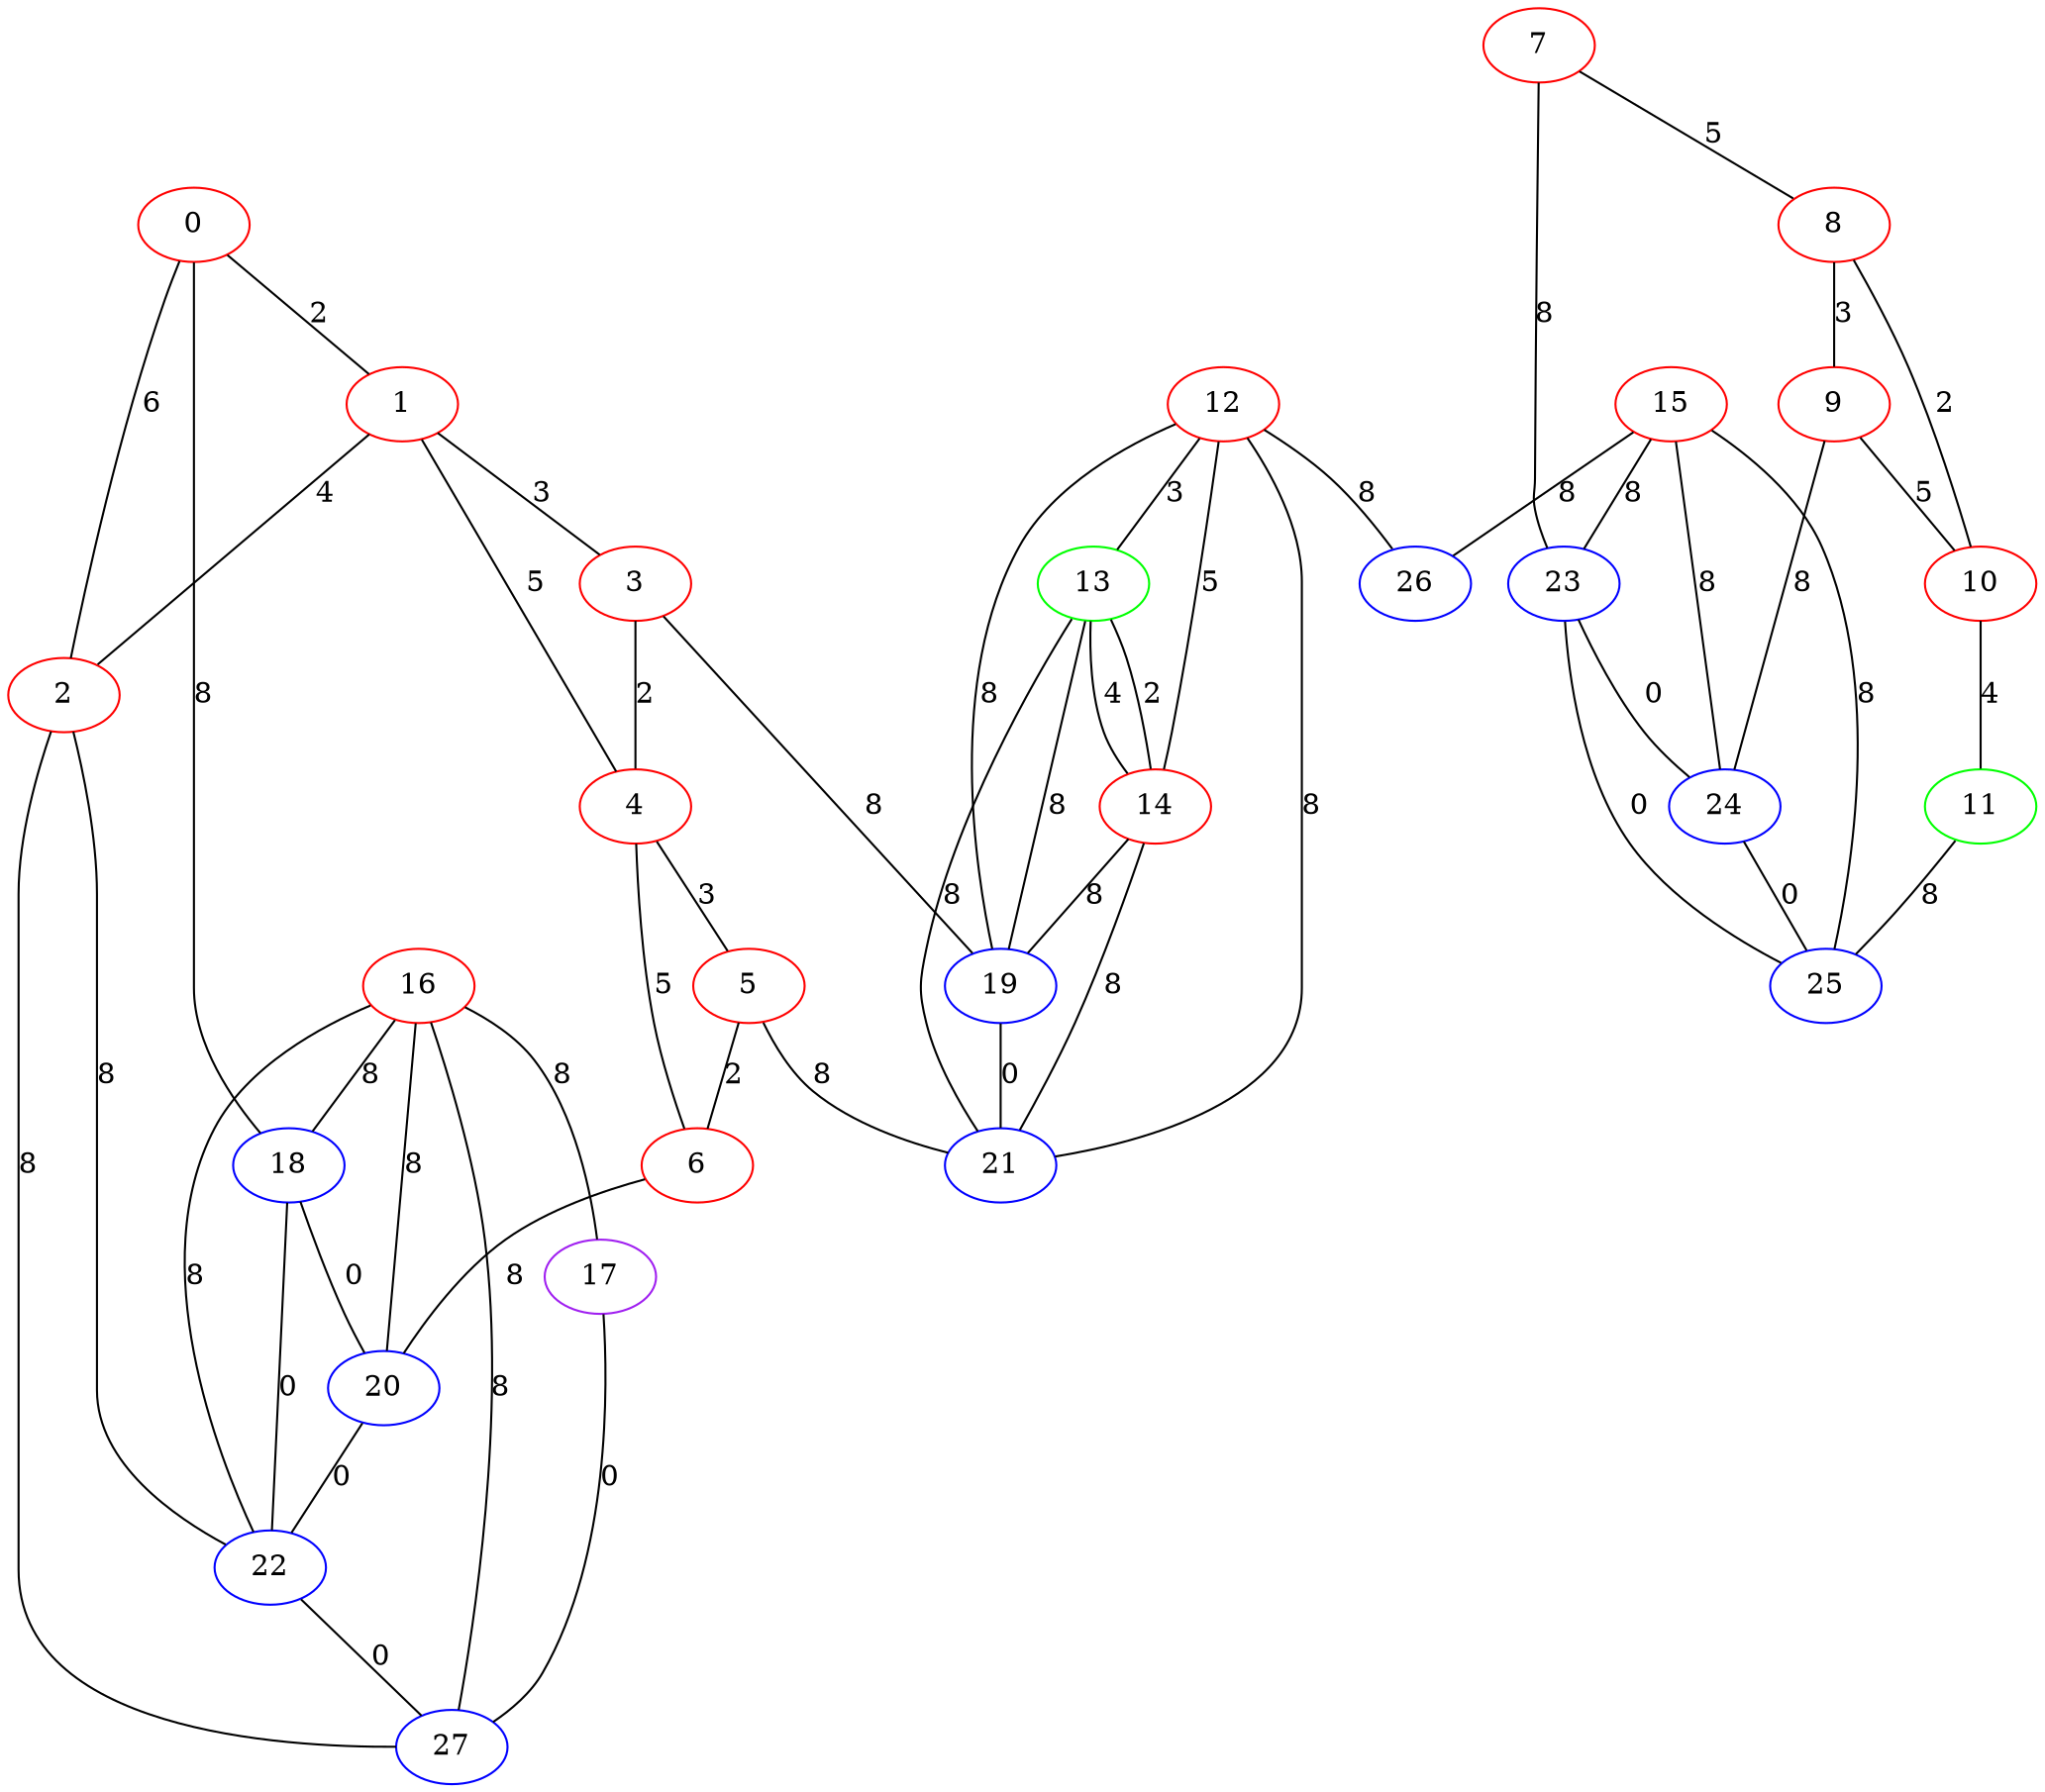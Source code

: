 graph "" {
0 [color=red, weight=1];
1 [color=red, weight=1];
2 [color=red, weight=1];
3 [color=red, weight=1];
4 [color=red, weight=1];
5 [color=red, weight=1];
6 [color=red, weight=1];
7 [color=red, weight=1];
8 [color=red, weight=1];
9 [color=red, weight=1];
10 [color=red, weight=1];
11 [color=green, weight=2];
12 [color=red, weight=1];
13 [color=green, weight=2];
14 [color=red, weight=1];
15 [color=red, weight=1];
16 [color=red, weight=1];
17 [color=purple, weight=4];
18 [color=blue, weight=3];
19 [color=blue, weight=3];
20 [color=blue, weight=3];
21 [color=blue, weight=3];
22 [color=blue, weight=3];
23 [color=blue, weight=3];
24 [color=blue, weight=3];
25 [color=blue, weight=3];
26 [color=blue, weight=3];
27 [color=blue, weight=3];
0 -- 1  [key=0, label=2];
0 -- 2  [key=0, label=6];
0 -- 18  [key=0, label=8];
1 -- 2  [key=0, label=4];
1 -- 3  [key=0, label=3];
1 -- 4  [key=0, label=5];
2 -- 27  [key=0, label=8];
2 -- 22  [key=0, label=8];
3 -- 19  [key=0, label=8];
3 -- 4  [key=0, label=2];
4 -- 5  [key=0, label=3];
4 -- 6  [key=0, label=5];
5 -- 21  [key=0, label=8];
5 -- 6  [key=0, label=2];
6 -- 20  [key=0, label=8];
7 -- 8  [key=0, label=5];
7 -- 23  [key=0, label=8];
8 -- 9  [key=0, label=3];
8 -- 10  [key=0, label=2];
9 -- 24  [key=0, label=8];
9 -- 10  [key=0, label=5];
10 -- 11  [key=0, label=4];
11 -- 25  [key=0, label=8];
12 -- 26  [key=0, label=8];
12 -- 19  [key=0, label=8];
12 -- 13  [key=0, label=3];
12 -- 14  [key=0, label=5];
12 -- 21  [key=0, label=8];
13 -- 19  [key=0, label=8];
13 -- 21  [key=0, label=8];
13 -- 14  [key=0, label=2];
13 -- 14  [key=1, label=4];
14 -- 19  [key=0, label=8];
14 -- 21  [key=0, label=8];
15 -- 24  [key=0, label=8];
15 -- 25  [key=0, label=8];
15 -- 26  [key=0, label=8];
15 -- 23  [key=0, label=8];
16 -- 17  [key=0, label=8];
16 -- 18  [key=0, label=8];
16 -- 27  [key=0, label=8];
16 -- 20  [key=0, label=8];
16 -- 22  [key=0, label=8];
17 -- 27  [key=0, label=0];
18 -- 20  [key=0, label=0];
18 -- 22  [key=0, label=0];
19 -- 21  [key=0, label=0];
20 -- 22  [key=0, label=0];
22 -- 27  [key=0, label=0];
23 -- 24  [key=0, label=0];
23 -- 25  [key=0, label=0];
24 -- 25  [key=0, label=0];
}
